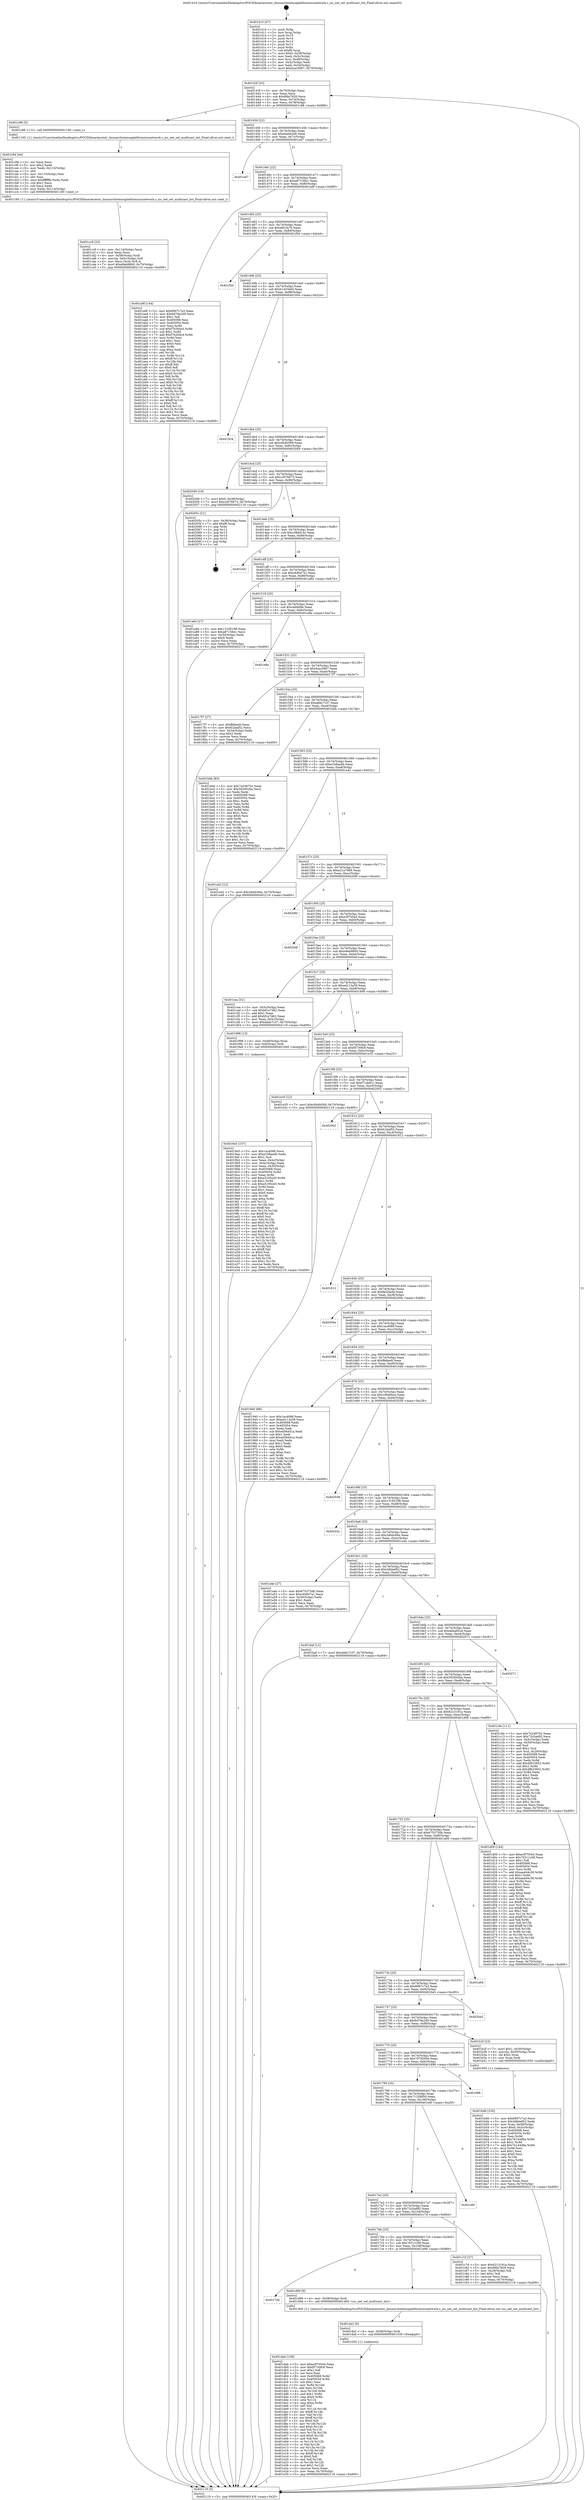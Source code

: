 digraph "0x401410" {
  label = "0x401410 (/mnt/c/Users/mathe/Desktop/tcc/POCII/binaries/extr_linuxarchxtensaplatformsissnetwork.c_iss_net_set_multicast_list_Final-ollvm.out::main(0))"
  labelloc = "t"
  node[shape=record]

  Entry [label="",width=0.3,height=0.3,shape=circle,fillcolor=black,style=filled]
  "0x40143f" [label="{
     0x40143f [23]\l
     | [instrs]\l
     &nbsp;&nbsp;0x40143f \<+3\>: mov -0x70(%rbp),%eax\l
     &nbsp;&nbsp;0x401442 \<+2\>: mov %eax,%ecx\l
     &nbsp;&nbsp;0x401444 \<+6\>: sub $0x9fda7826,%ecx\l
     &nbsp;&nbsp;0x40144a \<+3\>: mov %eax,-0x74(%rbp)\l
     &nbsp;&nbsp;0x40144d \<+3\>: mov %ecx,-0x78(%rbp)\l
     &nbsp;&nbsp;0x401450 \<+6\>: je 0000000000401c98 \<main+0x888\>\l
  }"]
  "0x401c98" [label="{
     0x401c98 [5]\l
     | [instrs]\l
     &nbsp;&nbsp;0x401c98 \<+5\>: call 0000000000401160 \<next_i\>\l
     | [calls]\l
     &nbsp;&nbsp;0x401160 \{1\} (/mnt/c/Users/mathe/Desktop/tcc/POCII/binaries/extr_linuxarchxtensaplatformsissnetwork.c_iss_net_set_multicast_list_Final-ollvm.out::next_i)\l
  }"]
  "0x401456" [label="{
     0x401456 [22]\l
     | [instrs]\l
     &nbsp;&nbsp;0x401456 \<+5\>: jmp 000000000040145b \<main+0x4b\>\l
     &nbsp;&nbsp;0x40145b \<+3\>: mov -0x74(%rbp),%eax\l
     &nbsp;&nbsp;0x40145e \<+5\>: sub $0xa6a6e2e8,%eax\l
     &nbsp;&nbsp;0x401463 \<+3\>: mov %eax,-0x7c(%rbp)\l
     &nbsp;&nbsp;0x401466 \<+6\>: je 0000000000401ed7 \<main+0xac7\>\l
  }"]
  Exit [label="",width=0.3,height=0.3,shape=circle,fillcolor=black,style=filled,peripheries=2]
  "0x401ed7" [label="{
     0x401ed7\l
  }", style=dashed]
  "0x40146c" [label="{
     0x40146c [22]\l
     | [instrs]\l
     &nbsp;&nbsp;0x40146c \<+5\>: jmp 0000000000401471 \<main+0x61\>\l
     &nbsp;&nbsp;0x401471 \<+3\>: mov -0x74(%rbp),%eax\l
     &nbsp;&nbsp;0x401474 \<+5\>: sub $0xa87156e1,%eax\l
     &nbsp;&nbsp;0x401479 \<+3\>: mov %eax,-0x80(%rbp)\l
     &nbsp;&nbsp;0x40147c \<+6\>: je 0000000000401a9f \<main+0x68f\>\l
  }"]
  "0x401dab" [label="{
     0x401dab [138]\l
     | [instrs]\l
     &nbsp;&nbsp;0x401dab \<+5\>: mov $0xe3f70544,%eax\l
     &nbsp;&nbsp;0x401db0 \<+5\>: mov $0xf5730fc9,%ecx\l
     &nbsp;&nbsp;0x401db5 \<+2\>: mov $0x1,%dl\l
     &nbsp;&nbsp;0x401db7 \<+2\>: xor %esi,%esi\l
     &nbsp;&nbsp;0x401db9 \<+8\>: mov 0x405068,%r8d\l
     &nbsp;&nbsp;0x401dc1 \<+8\>: mov 0x405054,%r9d\l
     &nbsp;&nbsp;0x401dc9 \<+3\>: sub $0x1,%esi\l
     &nbsp;&nbsp;0x401dcc \<+3\>: mov %r8d,%r10d\l
     &nbsp;&nbsp;0x401dcf \<+3\>: add %esi,%r10d\l
     &nbsp;&nbsp;0x401dd2 \<+4\>: imul %r10d,%r8d\l
     &nbsp;&nbsp;0x401dd6 \<+4\>: and $0x1,%r8d\l
     &nbsp;&nbsp;0x401dda \<+4\>: cmp $0x0,%r8d\l
     &nbsp;&nbsp;0x401dde \<+4\>: sete %r11b\l
     &nbsp;&nbsp;0x401de2 \<+4\>: cmp $0xa,%r9d\l
     &nbsp;&nbsp;0x401de6 \<+3\>: setl %bl\l
     &nbsp;&nbsp;0x401de9 \<+3\>: mov %r11b,%r14b\l
     &nbsp;&nbsp;0x401dec \<+4\>: xor $0xff,%r14b\l
     &nbsp;&nbsp;0x401df0 \<+3\>: mov %bl,%r15b\l
     &nbsp;&nbsp;0x401df3 \<+4\>: xor $0xff,%r15b\l
     &nbsp;&nbsp;0x401df7 \<+3\>: xor $0x0,%dl\l
     &nbsp;&nbsp;0x401dfa \<+3\>: mov %r14b,%r12b\l
     &nbsp;&nbsp;0x401dfd \<+4\>: and $0x0,%r12b\l
     &nbsp;&nbsp;0x401e01 \<+3\>: and %dl,%r11b\l
     &nbsp;&nbsp;0x401e04 \<+3\>: mov %r15b,%r13b\l
     &nbsp;&nbsp;0x401e07 \<+4\>: and $0x0,%r13b\l
     &nbsp;&nbsp;0x401e0b \<+2\>: and %dl,%bl\l
     &nbsp;&nbsp;0x401e0d \<+3\>: or %r11b,%r12b\l
     &nbsp;&nbsp;0x401e10 \<+3\>: or %bl,%r13b\l
     &nbsp;&nbsp;0x401e13 \<+3\>: xor %r13b,%r12b\l
     &nbsp;&nbsp;0x401e16 \<+3\>: or %r15b,%r14b\l
     &nbsp;&nbsp;0x401e19 \<+4\>: xor $0xff,%r14b\l
     &nbsp;&nbsp;0x401e1d \<+3\>: or $0x0,%dl\l
     &nbsp;&nbsp;0x401e20 \<+3\>: and %dl,%r14b\l
     &nbsp;&nbsp;0x401e23 \<+3\>: or %r14b,%r12b\l
     &nbsp;&nbsp;0x401e26 \<+4\>: test $0x1,%r12b\l
     &nbsp;&nbsp;0x401e2a \<+3\>: cmovne %ecx,%eax\l
     &nbsp;&nbsp;0x401e2d \<+3\>: mov %eax,-0x70(%rbp)\l
     &nbsp;&nbsp;0x401e30 \<+5\>: jmp 0000000000402119 \<main+0xd09\>\l
  }"]
  "0x401a9f" [label="{
     0x401a9f [144]\l
     | [instrs]\l
     &nbsp;&nbsp;0x401a9f \<+5\>: mov $0x6997c7a3,%eax\l
     &nbsp;&nbsp;0x401aa4 \<+5\>: mov $0x6d79a249,%ecx\l
     &nbsp;&nbsp;0x401aa9 \<+2\>: mov $0x1,%dl\l
     &nbsp;&nbsp;0x401aab \<+7\>: mov 0x405068,%esi\l
     &nbsp;&nbsp;0x401ab2 \<+7\>: mov 0x405054,%edi\l
     &nbsp;&nbsp;0x401ab9 \<+3\>: mov %esi,%r8d\l
     &nbsp;&nbsp;0x401abc \<+7\>: sub $0xf7b264cd,%r8d\l
     &nbsp;&nbsp;0x401ac3 \<+4\>: sub $0x1,%r8d\l
     &nbsp;&nbsp;0x401ac7 \<+7\>: add $0xf7b264cd,%r8d\l
     &nbsp;&nbsp;0x401ace \<+4\>: imul %r8d,%esi\l
     &nbsp;&nbsp;0x401ad2 \<+3\>: and $0x1,%esi\l
     &nbsp;&nbsp;0x401ad5 \<+3\>: cmp $0x0,%esi\l
     &nbsp;&nbsp;0x401ad8 \<+4\>: sete %r9b\l
     &nbsp;&nbsp;0x401adc \<+3\>: cmp $0xa,%edi\l
     &nbsp;&nbsp;0x401adf \<+4\>: setl %r10b\l
     &nbsp;&nbsp;0x401ae3 \<+3\>: mov %r9b,%r11b\l
     &nbsp;&nbsp;0x401ae6 \<+4\>: xor $0xff,%r11b\l
     &nbsp;&nbsp;0x401aea \<+3\>: mov %r10b,%bl\l
     &nbsp;&nbsp;0x401aed \<+3\>: xor $0xff,%bl\l
     &nbsp;&nbsp;0x401af0 \<+3\>: xor $0x0,%dl\l
     &nbsp;&nbsp;0x401af3 \<+3\>: mov %r11b,%r14b\l
     &nbsp;&nbsp;0x401af6 \<+4\>: and $0x0,%r14b\l
     &nbsp;&nbsp;0x401afa \<+3\>: and %dl,%r9b\l
     &nbsp;&nbsp;0x401afd \<+3\>: mov %bl,%r15b\l
     &nbsp;&nbsp;0x401b00 \<+4\>: and $0x0,%r15b\l
     &nbsp;&nbsp;0x401b04 \<+3\>: and %dl,%r10b\l
     &nbsp;&nbsp;0x401b07 \<+3\>: or %r9b,%r14b\l
     &nbsp;&nbsp;0x401b0a \<+3\>: or %r10b,%r15b\l
     &nbsp;&nbsp;0x401b0d \<+3\>: xor %r15b,%r14b\l
     &nbsp;&nbsp;0x401b10 \<+3\>: or %bl,%r11b\l
     &nbsp;&nbsp;0x401b13 \<+4\>: xor $0xff,%r11b\l
     &nbsp;&nbsp;0x401b17 \<+3\>: or $0x0,%dl\l
     &nbsp;&nbsp;0x401b1a \<+3\>: and %dl,%r11b\l
     &nbsp;&nbsp;0x401b1d \<+3\>: or %r11b,%r14b\l
     &nbsp;&nbsp;0x401b20 \<+4\>: test $0x1,%r14b\l
     &nbsp;&nbsp;0x401b24 \<+3\>: cmovne %ecx,%eax\l
     &nbsp;&nbsp;0x401b27 \<+3\>: mov %eax,-0x70(%rbp)\l
     &nbsp;&nbsp;0x401b2a \<+5\>: jmp 0000000000402119 \<main+0xd09\>\l
  }"]
  "0x401482" [label="{
     0x401482 [25]\l
     | [instrs]\l
     &nbsp;&nbsp;0x401482 \<+5\>: jmp 0000000000401487 \<main+0x77\>\l
     &nbsp;&nbsp;0x401487 \<+3\>: mov -0x74(%rbp),%eax\l
     &nbsp;&nbsp;0x40148a \<+5\>: sub $0xafd1fa76,%eax\l
     &nbsp;&nbsp;0x40148f \<+6\>: mov %eax,-0x84(%rbp)\l
     &nbsp;&nbsp;0x401495 \<+6\>: je 0000000000401f5d \<main+0xb4d\>\l
  }"]
  "0x401da2" [label="{
     0x401da2 [9]\l
     | [instrs]\l
     &nbsp;&nbsp;0x401da2 \<+4\>: mov -0x58(%rbp),%rdi\l
     &nbsp;&nbsp;0x401da6 \<+5\>: call 0000000000401030 \<free@plt\>\l
     | [calls]\l
     &nbsp;&nbsp;0x401030 \{1\} (unknown)\l
  }"]
  "0x401f5d" [label="{
     0x401f5d\l
  }", style=dashed]
  "0x40149b" [label="{
     0x40149b [25]\l
     | [instrs]\l
     &nbsp;&nbsp;0x40149b \<+5\>: jmp 00000000004014a0 \<main+0x90\>\l
     &nbsp;&nbsp;0x4014a0 \<+3\>: mov -0x74(%rbp),%eax\l
     &nbsp;&nbsp;0x4014a3 \<+5\>: sub $0xb1433e65,%eax\l
     &nbsp;&nbsp;0x4014a8 \<+6\>: mov %eax,-0x88(%rbp)\l
     &nbsp;&nbsp;0x4014ae \<+6\>: je 0000000000401934 \<main+0x524\>\l
  }"]
  "0x4017d4" [label="{
     0x4017d4\l
  }", style=dashed]
  "0x401934" [label="{
     0x401934\l
  }", style=dashed]
  "0x4014b4" [label="{
     0x4014b4 [25]\l
     | [instrs]\l
     &nbsp;&nbsp;0x4014b4 \<+5\>: jmp 00000000004014b9 \<main+0xa9\>\l
     &nbsp;&nbsp;0x4014b9 \<+3\>: mov -0x74(%rbp),%eax\l
     &nbsp;&nbsp;0x4014bc \<+5\>: sub $0xc0b4b569,%eax\l
     &nbsp;&nbsp;0x4014c1 \<+6\>: mov %eax,-0x8c(%rbp)\l
     &nbsp;&nbsp;0x4014c7 \<+6\>: je 0000000000402049 \<main+0xc39\>\l
  }"]
  "0x401d99" [label="{
     0x401d99 [9]\l
     | [instrs]\l
     &nbsp;&nbsp;0x401d99 \<+4\>: mov -0x58(%rbp),%rdi\l
     &nbsp;&nbsp;0x401d9d \<+5\>: call 0000000000401400 \<iss_net_set_multicast_list\>\l
     | [calls]\l
     &nbsp;&nbsp;0x401400 \{1\} (/mnt/c/Users/mathe/Desktop/tcc/POCII/binaries/extr_linuxarchxtensaplatformsissnetwork.c_iss_net_set_multicast_list_Final-ollvm.out::iss_net_set_multicast_list)\l
  }"]
  "0x402049" [label="{
     0x402049 [19]\l
     | [instrs]\l
     &nbsp;&nbsp;0x402049 \<+7\>: movl $0x0,-0x38(%rbp)\l
     &nbsp;&nbsp;0x402050 \<+7\>: movl $0xc2676673,-0x70(%rbp)\l
     &nbsp;&nbsp;0x402057 \<+5\>: jmp 0000000000402119 \<main+0xd09\>\l
  }"]
  "0x4014cd" [label="{
     0x4014cd [25]\l
     | [instrs]\l
     &nbsp;&nbsp;0x4014cd \<+5\>: jmp 00000000004014d2 \<main+0xc2\>\l
     &nbsp;&nbsp;0x4014d2 \<+3\>: mov -0x74(%rbp),%eax\l
     &nbsp;&nbsp;0x4014d5 \<+5\>: sub $0xc2676673,%eax\l
     &nbsp;&nbsp;0x4014da \<+6\>: mov %eax,-0x90(%rbp)\l
     &nbsp;&nbsp;0x4014e0 \<+6\>: je 000000000040205c \<main+0xc4c\>\l
  }"]
  "0x401cc9" [label="{
     0x401cc9 [33]\l
     | [instrs]\l
     &nbsp;&nbsp;0x401cc9 \<+6\>: mov -0x114(%rbp),%ecx\l
     &nbsp;&nbsp;0x401ccf \<+3\>: imul %eax,%ecx\l
     &nbsp;&nbsp;0x401cd2 \<+4\>: mov -0x58(%rbp),%rdi\l
     &nbsp;&nbsp;0x401cd6 \<+4\>: movslq -0x5c(%rbp),%r8\l
     &nbsp;&nbsp;0x401cda \<+4\>: mov %ecx,(%rdi,%r8,4)\l
     &nbsp;&nbsp;0x401cde \<+7\>: movl $0xe9eb9800,-0x70(%rbp)\l
     &nbsp;&nbsp;0x401ce5 \<+5\>: jmp 0000000000402119 \<main+0xd09\>\l
  }"]
  "0x40205c" [label="{
     0x40205c [21]\l
     | [instrs]\l
     &nbsp;&nbsp;0x40205c \<+3\>: mov -0x38(%rbp),%eax\l
     &nbsp;&nbsp;0x40205f \<+7\>: add $0xf8,%rsp\l
     &nbsp;&nbsp;0x402066 \<+1\>: pop %rbx\l
     &nbsp;&nbsp;0x402067 \<+2\>: pop %r12\l
     &nbsp;&nbsp;0x402069 \<+2\>: pop %r13\l
     &nbsp;&nbsp;0x40206b \<+2\>: pop %r14\l
     &nbsp;&nbsp;0x40206d \<+2\>: pop %r15\l
     &nbsp;&nbsp;0x40206f \<+1\>: pop %rbp\l
     &nbsp;&nbsp;0x402070 \<+1\>: ret\l
  }"]
  "0x4014e6" [label="{
     0x4014e6 [25]\l
     | [instrs]\l
     &nbsp;&nbsp;0x4014e6 \<+5\>: jmp 00000000004014eb \<main+0xdb\>\l
     &nbsp;&nbsp;0x4014eb \<+3\>: mov -0x74(%rbp),%eax\l
     &nbsp;&nbsp;0x4014ee \<+5\>: sub $0xc58dd14c,%eax\l
     &nbsp;&nbsp;0x4014f3 \<+6\>: mov %eax,-0x94(%rbp)\l
     &nbsp;&nbsp;0x4014f9 \<+6\>: je 0000000000401e41 \<main+0xa31\>\l
  }"]
  "0x401c9d" [label="{
     0x401c9d [44]\l
     | [instrs]\l
     &nbsp;&nbsp;0x401c9d \<+2\>: xor %ecx,%ecx\l
     &nbsp;&nbsp;0x401c9f \<+5\>: mov $0x2,%edx\l
     &nbsp;&nbsp;0x401ca4 \<+6\>: mov %edx,-0x110(%rbp)\l
     &nbsp;&nbsp;0x401caa \<+1\>: cltd\l
     &nbsp;&nbsp;0x401cab \<+6\>: mov -0x110(%rbp),%esi\l
     &nbsp;&nbsp;0x401cb1 \<+2\>: idiv %esi\l
     &nbsp;&nbsp;0x401cb3 \<+6\>: imul $0xfffffffe,%edx,%edx\l
     &nbsp;&nbsp;0x401cb9 \<+3\>: sub $0x1,%ecx\l
     &nbsp;&nbsp;0x401cbc \<+2\>: sub %ecx,%edx\l
     &nbsp;&nbsp;0x401cbe \<+6\>: mov %edx,-0x114(%rbp)\l
     &nbsp;&nbsp;0x401cc4 \<+5\>: call 0000000000401160 \<next_i\>\l
     | [calls]\l
     &nbsp;&nbsp;0x401160 \{1\} (/mnt/c/Users/mathe/Desktop/tcc/POCII/binaries/extr_linuxarchxtensaplatformsissnetwork.c_iss_net_set_multicast_list_Final-ollvm.out::next_i)\l
  }"]
  "0x401e41" [label="{
     0x401e41\l
  }", style=dashed]
  "0x4014ff" [label="{
     0x4014ff [25]\l
     | [instrs]\l
     &nbsp;&nbsp;0x4014ff \<+5\>: jmp 0000000000401504 \<main+0xf4\>\l
     &nbsp;&nbsp;0x401504 \<+3\>: mov -0x74(%rbp),%eax\l
     &nbsp;&nbsp;0x401507 \<+5\>: sub $0xc64847a1,%eax\l
     &nbsp;&nbsp;0x40150c \<+6\>: mov %eax,-0x98(%rbp)\l
     &nbsp;&nbsp;0x401512 \<+6\>: je 0000000000401a84 \<main+0x674\>\l
  }"]
  "0x4017bb" [label="{
     0x4017bb [25]\l
     | [instrs]\l
     &nbsp;&nbsp;0x4017bb \<+5\>: jmp 00000000004017c0 \<main+0x3b0\>\l
     &nbsp;&nbsp;0x4017c0 \<+3\>: mov -0x74(%rbp),%eax\l
     &nbsp;&nbsp;0x4017c3 \<+5\>: sub $0x76311c09,%eax\l
     &nbsp;&nbsp;0x4017c8 \<+6\>: mov %eax,-0x108(%rbp)\l
     &nbsp;&nbsp;0x4017ce \<+6\>: je 0000000000401d99 \<main+0x989\>\l
  }"]
  "0x401a84" [label="{
     0x401a84 [27]\l
     | [instrs]\l
     &nbsp;&nbsp;0x401a84 \<+5\>: mov $0x13185198,%eax\l
     &nbsp;&nbsp;0x401a89 \<+5\>: mov $0xa87156e1,%ecx\l
     &nbsp;&nbsp;0x401a8e \<+3\>: mov -0x30(%rbp),%edx\l
     &nbsp;&nbsp;0x401a91 \<+3\>: cmp $0x0,%edx\l
     &nbsp;&nbsp;0x401a94 \<+3\>: cmove %ecx,%eax\l
     &nbsp;&nbsp;0x401a97 \<+3\>: mov %eax,-0x70(%rbp)\l
     &nbsp;&nbsp;0x401a9a \<+5\>: jmp 0000000000402119 \<main+0xd09\>\l
  }"]
  "0x401518" [label="{
     0x401518 [25]\l
     | [instrs]\l
     &nbsp;&nbsp;0x401518 \<+5\>: jmp 000000000040151d \<main+0x10d\>\l
     &nbsp;&nbsp;0x40151d \<+3\>: mov -0x74(%rbp),%eax\l
     &nbsp;&nbsp;0x401520 \<+5\>: sub $0xcabfef9e,%eax\l
     &nbsp;&nbsp;0x401525 \<+6\>: mov %eax,-0x9c(%rbp)\l
     &nbsp;&nbsp;0x40152b \<+6\>: je 0000000000401e8a \<main+0xa7a\>\l
  }"]
  "0x401c7d" [label="{
     0x401c7d [27]\l
     | [instrs]\l
     &nbsp;&nbsp;0x401c7d \<+5\>: mov $0x6213191a,%eax\l
     &nbsp;&nbsp;0x401c82 \<+5\>: mov $0x9fda7826,%ecx\l
     &nbsp;&nbsp;0x401c87 \<+3\>: mov -0x29(%rbp),%dl\l
     &nbsp;&nbsp;0x401c8a \<+3\>: test $0x1,%dl\l
     &nbsp;&nbsp;0x401c8d \<+3\>: cmovne %ecx,%eax\l
     &nbsp;&nbsp;0x401c90 \<+3\>: mov %eax,-0x70(%rbp)\l
     &nbsp;&nbsp;0x401c93 \<+5\>: jmp 0000000000402119 \<main+0xd09\>\l
  }"]
  "0x401e8a" [label="{
     0x401e8a\l
  }", style=dashed]
  "0x401531" [label="{
     0x401531 [25]\l
     | [instrs]\l
     &nbsp;&nbsp;0x401531 \<+5\>: jmp 0000000000401536 \<main+0x126\>\l
     &nbsp;&nbsp;0x401536 \<+3\>: mov -0x74(%rbp),%eax\l
     &nbsp;&nbsp;0x401539 \<+5\>: sub $0xdcac5667,%eax\l
     &nbsp;&nbsp;0x40153e \<+6\>: mov %eax,-0xa0(%rbp)\l
     &nbsp;&nbsp;0x401544 \<+6\>: je 00000000004017f7 \<main+0x3e7\>\l
  }"]
  "0x4017a2" [label="{
     0x4017a2 [25]\l
     | [instrs]\l
     &nbsp;&nbsp;0x4017a2 \<+5\>: jmp 00000000004017a7 \<main+0x397\>\l
     &nbsp;&nbsp;0x4017a7 \<+3\>: mov -0x74(%rbp),%eax\l
     &nbsp;&nbsp;0x4017aa \<+5\>: sub $0x72c5ad92,%eax\l
     &nbsp;&nbsp;0x4017af \<+6\>: mov %eax,-0x104(%rbp)\l
     &nbsp;&nbsp;0x4017b5 \<+6\>: je 0000000000401c7d \<main+0x86d\>\l
  }"]
  "0x4017f7" [label="{
     0x4017f7 [27]\l
     | [instrs]\l
     &nbsp;&nbsp;0x4017f7 \<+5\>: mov $0xffa6ee9,%eax\l
     &nbsp;&nbsp;0x4017fc \<+5\>: mov $0xfc2daf52,%ecx\l
     &nbsp;&nbsp;0x401801 \<+3\>: mov -0x34(%rbp),%edx\l
     &nbsp;&nbsp;0x401804 \<+3\>: cmp $0x2,%edx\l
     &nbsp;&nbsp;0x401807 \<+3\>: cmovne %ecx,%eax\l
     &nbsp;&nbsp;0x40180a \<+3\>: mov %eax,-0x70(%rbp)\l
     &nbsp;&nbsp;0x40180d \<+5\>: jmp 0000000000402119 \<main+0xd09\>\l
  }"]
  "0x40154a" [label="{
     0x40154a [25]\l
     | [instrs]\l
     &nbsp;&nbsp;0x40154a \<+5\>: jmp 000000000040154f \<main+0x13f\>\l
     &nbsp;&nbsp;0x40154f \<+3\>: mov -0x74(%rbp),%eax\l
     &nbsp;&nbsp;0x401552 \<+5\>: sub $0xdddc7c37,%eax\l
     &nbsp;&nbsp;0x401557 \<+6\>: mov %eax,-0xa4(%rbp)\l
     &nbsp;&nbsp;0x40155d \<+6\>: je 0000000000401bbb \<main+0x7ab\>\l
  }"]
  "0x402119" [label="{
     0x402119 [5]\l
     | [instrs]\l
     &nbsp;&nbsp;0x402119 \<+5\>: jmp 000000000040143f \<main+0x2f\>\l
  }"]
  "0x401410" [label="{
     0x401410 [47]\l
     | [instrs]\l
     &nbsp;&nbsp;0x401410 \<+1\>: push %rbp\l
     &nbsp;&nbsp;0x401411 \<+3\>: mov %rsp,%rbp\l
     &nbsp;&nbsp;0x401414 \<+2\>: push %r15\l
     &nbsp;&nbsp;0x401416 \<+2\>: push %r14\l
     &nbsp;&nbsp;0x401418 \<+2\>: push %r13\l
     &nbsp;&nbsp;0x40141a \<+2\>: push %r12\l
     &nbsp;&nbsp;0x40141c \<+1\>: push %rbx\l
     &nbsp;&nbsp;0x40141d \<+7\>: sub $0xf8,%rsp\l
     &nbsp;&nbsp;0x401424 \<+7\>: movl $0x0,-0x38(%rbp)\l
     &nbsp;&nbsp;0x40142b \<+3\>: mov %edi,-0x3c(%rbp)\l
     &nbsp;&nbsp;0x40142e \<+4\>: mov %rsi,-0x48(%rbp)\l
     &nbsp;&nbsp;0x401432 \<+3\>: mov -0x3c(%rbp),%edi\l
     &nbsp;&nbsp;0x401435 \<+3\>: mov %edi,-0x34(%rbp)\l
     &nbsp;&nbsp;0x401438 \<+7\>: movl $0xdcac5667,-0x70(%rbp)\l
  }"]
  "0x401e6f" [label="{
     0x401e6f\l
  }", style=dashed]
  "0x401bbb" [label="{
     0x401bbb [83]\l
     | [instrs]\l
     &nbsp;&nbsp;0x401bbb \<+5\>: mov $0x7e248762,%eax\l
     &nbsp;&nbsp;0x401bc0 \<+5\>: mov $0x592002ba,%ecx\l
     &nbsp;&nbsp;0x401bc5 \<+2\>: xor %edx,%edx\l
     &nbsp;&nbsp;0x401bc7 \<+7\>: mov 0x405068,%esi\l
     &nbsp;&nbsp;0x401bce \<+7\>: mov 0x405054,%edi\l
     &nbsp;&nbsp;0x401bd5 \<+3\>: sub $0x1,%edx\l
     &nbsp;&nbsp;0x401bd8 \<+3\>: mov %esi,%r8d\l
     &nbsp;&nbsp;0x401bdb \<+3\>: add %edx,%r8d\l
     &nbsp;&nbsp;0x401bde \<+4\>: imul %r8d,%esi\l
     &nbsp;&nbsp;0x401be2 \<+3\>: and $0x1,%esi\l
     &nbsp;&nbsp;0x401be5 \<+3\>: cmp $0x0,%esi\l
     &nbsp;&nbsp;0x401be8 \<+4\>: sete %r9b\l
     &nbsp;&nbsp;0x401bec \<+3\>: cmp $0xa,%edi\l
     &nbsp;&nbsp;0x401bef \<+4\>: setl %r10b\l
     &nbsp;&nbsp;0x401bf3 \<+3\>: mov %r9b,%r11b\l
     &nbsp;&nbsp;0x401bf6 \<+3\>: and %r10b,%r11b\l
     &nbsp;&nbsp;0x401bf9 \<+3\>: xor %r10b,%r9b\l
     &nbsp;&nbsp;0x401bfc \<+3\>: or %r9b,%r11b\l
     &nbsp;&nbsp;0x401bff \<+4\>: test $0x1,%r11b\l
     &nbsp;&nbsp;0x401c03 \<+3\>: cmovne %ecx,%eax\l
     &nbsp;&nbsp;0x401c06 \<+3\>: mov %eax,-0x70(%rbp)\l
     &nbsp;&nbsp;0x401c09 \<+5\>: jmp 0000000000402119 \<main+0xd09\>\l
  }"]
  "0x401563" [label="{
     0x401563 [25]\l
     | [instrs]\l
     &nbsp;&nbsp;0x401563 \<+5\>: jmp 0000000000401568 \<main+0x158\>\l
     &nbsp;&nbsp;0x401568 \<+3\>: mov -0x74(%rbp),%eax\l
     &nbsp;&nbsp;0x40156b \<+5\>: sub $0xe1b8aedb,%eax\l
     &nbsp;&nbsp;0x401570 \<+6\>: mov %eax,-0xa8(%rbp)\l
     &nbsp;&nbsp;0x401576 \<+6\>: je 0000000000401a42 \<main+0x632\>\l
  }"]
  "0x401789" [label="{
     0x401789 [25]\l
     | [instrs]\l
     &nbsp;&nbsp;0x401789 \<+5\>: jmp 000000000040178e \<main+0x37e\>\l
     &nbsp;&nbsp;0x40178e \<+3\>: mov -0x74(%rbp),%eax\l
     &nbsp;&nbsp;0x401791 \<+5\>: sub $0x71258950,%eax\l
     &nbsp;&nbsp;0x401796 \<+6\>: mov %eax,-0x100(%rbp)\l
     &nbsp;&nbsp;0x40179c \<+6\>: je 0000000000401e6f \<main+0xa5f\>\l
  }"]
  "0x401a42" [label="{
     0x401a42 [12]\l
     | [instrs]\l
     &nbsp;&nbsp;0x401a42 \<+7\>: movl $0x346dc94e,-0x70(%rbp)\l
     &nbsp;&nbsp;0x401a49 \<+5\>: jmp 0000000000402119 \<main+0xd09\>\l
  }"]
  "0x40157c" [label="{
     0x40157c [25]\l
     | [instrs]\l
     &nbsp;&nbsp;0x40157c \<+5\>: jmp 0000000000401581 \<main+0x171\>\l
     &nbsp;&nbsp;0x401581 \<+3\>: mov -0x74(%rbp),%eax\l
     &nbsp;&nbsp;0x401584 \<+5\>: sub $0xe21a7689,%eax\l
     &nbsp;&nbsp;0x401589 \<+6\>: mov %eax,-0xac(%rbp)\l
     &nbsp;&nbsp;0x40158f \<+6\>: je 00000000004020fd \<main+0xced\>\l
  }"]
  "0x401898" [label="{
     0x401898\l
  }", style=dashed]
  "0x4020fd" [label="{
     0x4020fd\l
  }", style=dashed]
  "0x401595" [label="{
     0x401595 [25]\l
     | [instrs]\l
     &nbsp;&nbsp;0x401595 \<+5\>: jmp 000000000040159a \<main+0x18a\>\l
     &nbsp;&nbsp;0x40159a \<+3\>: mov -0x74(%rbp),%eax\l
     &nbsp;&nbsp;0x40159d \<+5\>: sub $0xe3f70544,%eax\l
     &nbsp;&nbsp;0x4015a2 \<+6\>: mov %eax,-0xb0(%rbp)\l
     &nbsp;&nbsp;0x4015a8 \<+6\>: je 00000000004020df \<main+0xccf\>\l
  }"]
  "0x401b46" [label="{
     0x401b46 [105]\l
     | [instrs]\l
     &nbsp;&nbsp;0x401b46 \<+5\>: mov $0x6997c7a3,%ecx\l
     &nbsp;&nbsp;0x401b4b \<+5\>: mov $0x3dbbef52,%edx\l
     &nbsp;&nbsp;0x401b50 \<+4\>: mov %rax,-0x58(%rbp)\l
     &nbsp;&nbsp;0x401b54 \<+7\>: movl $0x0,-0x5c(%rbp)\l
     &nbsp;&nbsp;0x401b5b \<+7\>: mov 0x405068,%esi\l
     &nbsp;&nbsp;0x401b62 \<+8\>: mov 0x405054,%r8d\l
     &nbsp;&nbsp;0x401b6a \<+3\>: mov %esi,%r9d\l
     &nbsp;&nbsp;0x401b6d \<+7\>: sub $0x74144d9a,%r9d\l
     &nbsp;&nbsp;0x401b74 \<+4\>: sub $0x1,%r9d\l
     &nbsp;&nbsp;0x401b78 \<+7\>: add $0x74144d9a,%r9d\l
     &nbsp;&nbsp;0x401b7f \<+4\>: imul %r9d,%esi\l
     &nbsp;&nbsp;0x401b83 \<+3\>: and $0x1,%esi\l
     &nbsp;&nbsp;0x401b86 \<+3\>: cmp $0x0,%esi\l
     &nbsp;&nbsp;0x401b89 \<+4\>: sete %r10b\l
     &nbsp;&nbsp;0x401b8d \<+4\>: cmp $0xa,%r8d\l
     &nbsp;&nbsp;0x401b91 \<+4\>: setl %r11b\l
     &nbsp;&nbsp;0x401b95 \<+3\>: mov %r10b,%bl\l
     &nbsp;&nbsp;0x401b98 \<+3\>: and %r11b,%bl\l
     &nbsp;&nbsp;0x401b9b \<+3\>: xor %r11b,%r10b\l
     &nbsp;&nbsp;0x401b9e \<+3\>: or %r10b,%bl\l
     &nbsp;&nbsp;0x401ba1 \<+3\>: test $0x1,%bl\l
     &nbsp;&nbsp;0x401ba4 \<+3\>: cmovne %edx,%ecx\l
     &nbsp;&nbsp;0x401ba7 \<+3\>: mov %ecx,-0x70(%rbp)\l
     &nbsp;&nbsp;0x401baa \<+5\>: jmp 0000000000402119 \<main+0xd09\>\l
  }"]
  "0x4020df" [label="{
     0x4020df\l
  }", style=dashed]
  "0x4015ae" [label="{
     0x4015ae [25]\l
     | [instrs]\l
     &nbsp;&nbsp;0x4015ae \<+5\>: jmp 00000000004015b3 \<main+0x1a3\>\l
     &nbsp;&nbsp;0x4015b3 \<+3\>: mov -0x74(%rbp),%eax\l
     &nbsp;&nbsp;0x4015b6 \<+5\>: sub $0xe9eb9800,%eax\l
     &nbsp;&nbsp;0x4015bb \<+6\>: mov %eax,-0xb4(%rbp)\l
     &nbsp;&nbsp;0x4015c1 \<+6\>: je 0000000000401cea \<main+0x8da\>\l
  }"]
  "0x401770" [label="{
     0x401770 [25]\l
     | [instrs]\l
     &nbsp;&nbsp;0x401770 \<+5\>: jmp 0000000000401775 \<main+0x365\>\l
     &nbsp;&nbsp;0x401775 \<+3\>: mov -0x74(%rbp),%eax\l
     &nbsp;&nbsp;0x401778 \<+5\>: sub $0x7079200e,%eax\l
     &nbsp;&nbsp;0x40177d \<+6\>: mov %eax,-0xfc(%rbp)\l
     &nbsp;&nbsp;0x401783 \<+6\>: je 0000000000401898 \<main+0x488\>\l
  }"]
  "0x401cea" [label="{
     0x401cea [31]\l
     | [instrs]\l
     &nbsp;&nbsp;0x401cea \<+3\>: mov -0x5c(%rbp),%eax\l
     &nbsp;&nbsp;0x401ced \<+5\>: sub $0xbf1e7462,%eax\l
     &nbsp;&nbsp;0x401cf2 \<+3\>: add $0x1,%eax\l
     &nbsp;&nbsp;0x401cf5 \<+5\>: add $0xbf1e7462,%eax\l
     &nbsp;&nbsp;0x401cfa \<+3\>: mov %eax,-0x5c(%rbp)\l
     &nbsp;&nbsp;0x401cfd \<+7\>: movl $0xdddc7c37,-0x70(%rbp)\l
     &nbsp;&nbsp;0x401d04 \<+5\>: jmp 0000000000402119 \<main+0xd09\>\l
  }"]
  "0x4015c7" [label="{
     0x4015c7 [25]\l
     | [instrs]\l
     &nbsp;&nbsp;0x4015c7 \<+5\>: jmp 00000000004015cc \<main+0x1bc\>\l
     &nbsp;&nbsp;0x4015cc \<+3\>: mov -0x74(%rbp),%eax\l
     &nbsp;&nbsp;0x4015cf \<+5\>: sub $0xed113a59,%eax\l
     &nbsp;&nbsp;0x4015d4 \<+6\>: mov %eax,-0xb8(%rbp)\l
     &nbsp;&nbsp;0x4015da \<+6\>: je 0000000000401998 \<main+0x588\>\l
  }"]
  "0x401b2f" [label="{
     0x401b2f [23]\l
     | [instrs]\l
     &nbsp;&nbsp;0x401b2f \<+7\>: movl $0x1,-0x50(%rbp)\l
     &nbsp;&nbsp;0x401b36 \<+4\>: movslq -0x50(%rbp),%rax\l
     &nbsp;&nbsp;0x401b3a \<+4\>: shl $0x2,%rax\l
     &nbsp;&nbsp;0x401b3e \<+3\>: mov %rax,%rdi\l
     &nbsp;&nbsp;0x401b41 \<+5\>: call 0000000000401050 \<malloc@plt\>\l
     | [calls]\l
     &nbsp;&nbsp;0x401050 \{1\} (unknown)\l
  }"]
  "0x401998" [label="{
     0x401998 [13]\l
     | [instrs]\l
     &nbsp;&nbsp;0x401998 \<+4\>: mov -0x48(%rbp),%rax\l
     &nbsp;&nbsp;0x40199c \<+4\>: mov 0x8(%rax),%rdi\l
     &nbsp;&nbsp;0x4019a0 \<+5\>: call 0000000000401060 \<atoi@plt\>\l
     | [calls]\l
     &nbsp;&nbsp;0x401060 \{1\} (unknown)\l
  }"]
  "0x4015e0" [label="{
     0x4015e0 [25]\l
     | [instrs]\l
     &nbsp;&nbsp;0x4015e0 \<+5\>: jmp 00000000004015e5 \<main+0x1d5\>\l
     &nbsp;&nbsp;0x4015e5 \<+3\>: mov -0x74(%rbp),%eax\l
     &nbsp;&nbsp;0x4015e8 \<+5\>: sub $0xf5730fc9,%eax\l
     &nbsp;&nbsp;0x4015ed \<+6\>: mov %eax,-0xbc(%rbp)\l
     &nbsp;&nbsp;0x4015f3 \<+6\>: je 0000000000401e35 \<main+0xa25\>\l
  }"]
  "0x401757" [label="{
     0x401757 [25]\l
     | [instrs]\l
     &nbsp;&nbsp;0x401757 \<+5\>: jmp 000000000040175c \<main+0x34c\>\l
     &nbsp;&nbsp;0x40175c \<+3\>: mov -0x74(%rbp),%eax\l
     &nbsp;&nbsp;0x40175f \<+5\>: sub $0x6d79a249,%eax\l
     &nbsp;&nbsp;0x401764 \<+6\>: mov %eax,-0xf8(%rbp)\l
     &nbsp;&nbsp;0x40176a \<+6\>: je 0000000000401b2f \<main+0x71f\>\l
  }"]
  "0x401e35" [label="{
     0x401e35 [12]\l
     | [instrs]\l
     &nbsp;&nbsp;0x401e35 \<+7\>: movl $0xc0b4b569,-0x70(%rbp)\l
     &nbsp;&nbsp;0x401e3c \<+5\>: jmp 0000000000402119 \<main+0xd09\>\l
  }"]
  "0x4015f9" [label="{
     0x4015f9 [25]\l
     | [instrs]\l
     &nbsp;&nbsp;0x4015f9 \<+5\>: jmp 00000000004015fe \<main+0x1ee\>\l
     &nbsp;&nbsp;0x4015fe \<+3\>: mov -0x74(%rbp),%eax\l
     &nbsp;&nbsp;0x401601 \<+5\>: sub $0xf71de61c,%eax\l
     &nbsp;&nbsp;0x401606 \<+6\>: mov %eax,-0xc0(%rbp)\l
     &nbsp;&nbsp;0x40160c \<+6\>: je 0000000000402002 \<main+0xbf2\>\l
  }"]
  "0x4020a5" [label="{
     0x4020a5\l
  }", style=dashed]
  "0x402002" [label="{
     0x402002\l
  }", style=dashed]
  "0x401612" [label="{
     0x401612 [25]\l
     | [instrs]\l
     &nbsp;&nbsp;0x401612 \<+5\>: jmp 0000000000401617 \<main+0x207\>\l
     &nbsp;&nbsp;0x401617 \<+3\>: mov -0x74(%rbp),%eax\l
     &nbsp;&nbsp;0x40161a \<+5\>: sub $0xfc2daf52,%eax\l
     &nbsp;&nbsp;0x40161f \<+6\>: mov %eax,-0xc4(%rbp)\l
     &nbsp;&nbsp;0x401625 \<+6\>: je 0000000000401812 \<main+0x402\>\l
  }"]
  "0x40173e" [label="{
     0x40173e [25]\l
     | [instrs]\l
     &nbsp;&nbsp;0x40173e \<+5\>: jmp 0000000000401743 \<main+0x333\>\l
     &nbsp;&nbsp;0x401743 \<+3\>: mov -0x74(%rbp),%eax\l
     &nbsp;&nbsp;0x401746 \<+5\>: sub $0x6997c7a3,%eax\l
     &nbsp;&nbsp;0x40174b \<+6\>: mov %eax,-0xf4(%rbp)\l
     &nbsp;&nbsp;0x401751 \<+6\>: je 00000000004020a5 \<main+0xc95\>\l
  }"]
  "0x401812" [label="{
     0x401812\l
  }", style=dashed]
  "0x40162b" [label="{
     0x40162b [25]\l
     | [instrs]\l
     &nbsp;&nbsp;0x40162b \<+5\>: jmp 0000000000401630 \<main+0x220\>\l
     &nbsp;&nbsp;0x401630 \<+3\>: mov -0x74(%rbp),%eax\l
     &nbsp;&nbsp;0x401633 \<+5\>: sub $0xfed2fade,%eax\l
     &nbsp;&nbsp;0x401638 \<+6\>: mov %eax,-0xc8(%rbp)\l
     &nbsp;&nbsp;0x40163e \<+6\>: je 000000000040200e \<main+0xbfe\>\l
  }"]
  "0x401a69" [label="{
     0x401a69\l
  }", style=dashed]
  "0x40200e" [label="{
     0x40200e\l
  }", style=dashed]
  "0x401644" [label="{
     0x401644 [25]\l
     | [instrs]\l
     &nbsp;&nbsp;0x401644 \<+5\>: jmp 0000000000401649 \<main+0x239\>\l
     &nbsp;&nbsp;0x401649 \<+3\>: mov -0x74(%rbp),%eax\l
     &nbsp;&nbsp;0x40164c \<+5\>: sub $0x1ac4088,%eax\l
     &nbsp;&nbsp;0x401651 \<+6\>: mov %eax,-0xcc(%rbp)\l
     &nbsp;&nbsp;0x401657 \<+6\>: je 0000000000402089 \<main+0xc79\>\l
  }"]
  "0x401725" [label="{
     0x401725 [25]\l
     | [instrs]\l
     &nbsp;&nbsp;0x401725 \<+5\>: jmp 000000000040172a \<main+0x31a\>\l
     &nbsp;&nbsp;0x40172a \<+3\>: mov -0x74(%rbp),%eax\l
     &nbsp;&nbsp;0x40172d \<+5\>: sub $0x675373db,%eax\l
     &nbsp;&nbsp;0x401732 \<+6\>: mov %eax,-0xf0(%rbp)\l
     &nbsp;&nbsp;0x401738 \<+6\>: je 0000000000401a69 \<main+0x659\>\l
  }"]
  "0x402089" [label="{
     0x402089\l
  }", style=dashed]
  "0x40165d" [label="{
     0x40165d [25]\l
     | [instrs]\l
     &nbsp;&nbsp;0x40165d \<+5\>: jmp 0000000000401662 \<main+0x252\>\l
     &nbsp;&nbsp;0x401662 \<+3\>: mov -0x74(%rbp),%eax\l
     &nbsp;&nbsp;0x401665 \<+5\>: sub $0xffa6ee9,%eax\l
     &nbsp;&nbsp;0x40166a \<+6\>: mov %eax,-0xd0(%rbp)\l
     &nbsp;&nbsp;0x401670 \<+6\>: je 0000000000401940 \<main+0x530\>\l
  }"]
  "0x401d09" [label="{
     0x401d09 [144]\l
     | [instrs]\l
     &nbsp;&nbsp;0x401d09 \<+5\>: mov $0xe3f70544,%eax\l
     &nbsp;&nbsp;0x401d0e \<+5\>: mov $0x76311c09,%ecx\l
     &nbsp;&nbsp;0x401d13 \<+2\>: mov $0x1,%dl\l
     &nbsp;&nbsp;0x401d15 \<+7\>: mov 0x405068,%esi\l
     &nbsp;&nbsp;0x401d1c \<+7\>: mov 0x405054,%edi\l
     &nbsp;&nbsp;0x401d23 \<+3\>: mov %esi,%r8d\l
     &nbsp;&nbsp;0x401d26 \<+7\>: add $0xaa444c38,%r8d\l
     &nbsp;&nbsp;0x401d2d \<+4\>: sub $0x1,%r8d\l
     &nbsp;&nbsp;0x401d31 \<+7\>: sub $0xaa444c38,%r8d\l
     &nbsp;&nbsp;0x401d38 \<+4\>: imul %r8d,%esi\l
     &nbsp;&nbsp;0x401d3c \<+3\>: and $0x1,%esi\l
     &nbsp;&nbsp;0x401d3f \<+3\>: cmp $0x0,%esi\l
     &nbsp;&nbsp;0x401d42 \<+4\>: sete %r9b\l
     &nbsp;&nbsp;0x401d46 \<+3\>: cmp $0xa,%edi\l
     &nbsp;&nbsp;0x401d49 \<+4\>: setl %r10b\l
     &nbsp;&nbsp;0x401d4d \<+3\>: mov %r9b,%r11b\l
     &nbsp;&nbsp;0x401d50 \<+4\>: xor $0xff,%r11b\l
     &nbsp;&nbsp;0x401d54 \<+3\>: mov %r10b,%bl\l
     &nbsp;&nbsp;0x401d57 \<+3\>: xor $0xff,%bl\l
     &nbsp;&nbsp;0x401d5a \<+3\>: xor $0x1,%dl\l
     &nbsp;&nbsp;0x401d5d \<+3\>: mov %r11b,%r14b\l
     &nbsp;&nbsp;0x401d60 \<+4\>: and $0xff,%r14b\l
     &nbsp;&nbsp;0x401d64 \<+3\>: and %dl,%r9b\l
     &nbsp;&nbsp;0x401d67 \<+3\>: mov %bl,%r15b\l
     &nbsp;&nbsp;0x401d6a \<+4\>: and $0xff,%r15b\l
     &nbsp;&nbsp;0x401d6e \<+3\>: and %dl,%r10b\l
     &nbsp;&nbsp;0x401d71 \<+3\>: or %r9b,%r14b\l
     &nbsp;&nbsp;0x401d74 \<+3\>: or %r10b,%r15b\l
     &nbsp;&nbsp;0x401d77 \<+3\>: xor %r15b,%r14b\l
     &nbsp;&nbsp;0x401d7a \<+3\>: or %bl,%r11b\l
     &nbsp;&nbsp;0x401d7d \<+4\>: xor $0xff,%r11b\l
     &nbsp;&nbsp;0x401d81 \<+3\>: or $0x1,%dl\l
     &nbsp;&nbsp;0x401d84 \<+3\>: and %dl,%r11b\l
     &nbsp;&nbsp;0x401d87 \<+3\>: or %r11b,%r14b\l
     &nbsp;&nbsp;0x401d8a \<+4\>: test $0x1,%r14b\l
     &nbsp;&nbsp;0x401d8e \<+3\>: cmovne %ecx,%eax\l
     &nbsp;&nbsp;0x401d91 \<+3\>: mov %eax,-0x70(%rbp)\l
     &nbsp;&nbsp;0x401d94 \<+5\>: jmp 0000000000402119 \<main+0xd09\>\l
  }"]
  "0x401940" [label="{
     0x401940 [88]\l
     | [instrs]\l
     &nbsp;&nbsp;0x401940 \<+5\>: mov $0x1ac4088,%eax\l
     &nbsp;&nbsp;0x401945 \<+5\>: mov $0xed113a59,%ecx\l
     &nbsp;&nbsp;0x40194a \<+7\>: mov 0x405068,%edx\l
     &nbsp;&nbsp;0x401951 \<+7\>: mov 0x405054,%esi\l
     &nbsp;&nbsp;0x401958 \<+2\>: mov %edx,%edi\l
     &nbsp;&nbsp;0x40195a \<+6\>: sub $0xed56d41a,%edi\l
     &nbsp;&nbsp;0x401960 \<+3\>: sub $0x1,%edi\l
     &nbsp;&nbsp;0x401963 \<+6\>: add $0xed56d41a,%edi\l
     &nbsp;&nbsp;0x401969 \<+3\>: imul %edi,%edx\l
     &nbsp;&nbsp;0x40196c \<+3\>: and $0x1,%edx\l
     &nbsp;&nbsp;0x40196f \<+3\>: cmp $0x0,%edx\l
     &nbsp;&nbsp;0x401972 \<+4\>: sete %r8b\l
     &nbsp;&nbsp;0x401976 \<+3\>: cmp $0xa,%esi\l
     &nbsp;&nbsp;0x401979 \<+4\>: setl %r9b\l
     &nbsp;&nbsp;0x40197d \<+3\>: mov %r8b,%r10b\l
     &nbsp;&nbsp;0x401980 \<+3\>: and %r9b,%r10b\l
     &nbsp;&nbsp;0x401983 \<+3\>: xor %r9b,%r8b\l
     &nbsp;&nbsp;0x401986 \<+3\>: or %r8b,%r10b\l
     &nbsp;&nbsp;0x401989 \<+4\>: test $0x1,%r10b\l
     &nbsp;&nbsp;0x40198d \<+3\>: cmovne %ecx,%eax\l
     &nbsp;&nbsp;0x401990 \<+3\>: mov %eax,-0x70(%rbp)\l
     &nbsp;&nbsp;0x401993 \<+5\>: jmp 0000000000402119 \<main+0xd09\>\l
  }"]
  "0x401676" [label="{
     0x401676 [25]\l
     | [instrs]\l
     &nbsp;&nbsp;0x401676 \<+5\>: jmp 000000000040167b \<main+0x26b\>\l
     &nbsp;&nbsp;0x40167b \<+3\>: mov -0x74(%rbp),%eax\l
     &nbsp;&nbsp;0x40167e \<+5\>: sub $0x106b6bce,%eax\l
     &nbsp;&nbsp;0x401683 \<+6\>: mov %eax,-0xd4(%rbp)\l
     &nbsp;&nbsp;0x401689 \<+6\>: je 0000000000402038 \<main+0xc28\>\l
  }"]
  "0x4019a5" [label="{
     0x4019a5 [157]\l
     | [instrs]\l
     &nbsp;&nbsp;0x4019a5 \<+5\>: mov $0x1ac4088,%ecx\l
     &nbsp;&nbsp;0x4019aa \<+5\>: mov $0xe1b8aedb,%edx\l
     &nbsp;&nbsp;0x4019af \<+3\>: mov $0x1,%sil\l
     &nbsp;&nbsp;0x4019b2 \<+3\>: mov %eax,-0x4c(%rbp)\l
     &nbsp;&nbsp;0x4019b5 \<+3\>: mov -0x4c(%rbp),%eax\l
     &nbsp;&nbsp;0x4019b8 \<+3\>: mov %eax,-0x30(%rbp)\l
     &nbsp;&nbsp;0x4019bb \<+7\>: mov 0x405068,%eax\l
     &nbsp;&nbsp;0x4019c2 \<+8\>: mov 0x405054,%r8d\l
     &nbsp;&nbsp;0x4019ca \<+3\>: mov %eax,%r9d\l
     &nbsp;&nbsp;0x4019cd \<+7\>: add $0xa5195cd3,%r9d\l
     &nbsp;&nbsp;0x4019d4 \<+4\>: sub $0x1,%r9d\l
     &nbsp;&nbsp;0x4019d8 \<+7\>: sub $0xa5195cd3,%r9d\l
     &nbsp;&nbsp;0x4019df \<+4\>: imul %r9d,%eax\l
     &nbsp;&nbsp;0x4019e3 \<+3\>: and $0x1,%eax\l
     &nbsp;&nbsp;0x4019e6 \<+3\>: cmp $0x0,%eax\l
     &nbsp;&nbsp;0x4019e9 \<+4\>: sete %r10b\l
     &nbsp;&nbsp;0x4019ed \<+4\>: cmp $0xa,%r8d\l
     &nbsp;&nbsp;0x4019f1 \<+4\>: setl %r11b\l
     &nbsp;&nbsp;0x4019f5 \<+3\>: mov %r10b,%bl\l
     &nbsp;&nbsp;0x4019f8 \<+3\>: xor $0xff,%bl\l
     &nbsp;&nbsp;0x4019fb \<+3\>: mov %r11b,%r14b\l
     &nbsp;&nbsp;0x4019fe \<+4\>: xor $0xff,%r14b\l
     &nbsp;&nbsp;0x401a02 \<+4\>: xor $0x0,%sil\l
     &nbsp;&nbsp;0x401a06 \<+3\>: mov %bl,%r15b\l
     &nbsp;&nbsp;0x401a09 \<+4\>: and $0x0,%r15b\l
     &nbsp;&nbsp;0x401a0d \<+3\>: and %sil,%r10b\l
     &nbsp;&nbsp;0x401a10 \<+3\>: mov %r14b,%r12b\l
     &nbsp;&nbsp;0x401a13 \<+4\>: and $0x0,%r12b\l
     &nbsp;&nbsp;0x401a17 \<+3\>: and %sil,%r11b\l
     &nbsp;&nbsp;0x401a1a \<+3\>: or %r10b,%r15b\l
     &nbsp;&nbsp;0x401a1d \<+3\>: or %r11b,%r12b\l
     &nbsp;&nbsp;0x401a20 \<+3\>: xor %r12b,%r15b\l
     &nbsp;&nbsp;0x401a23 \<+3\>: or %r14b,%bl\l
     &nbsp;&nbsp;0x401a26 \<+3\>: xor $0xff,%bl\l
     &nbsp;&nbsp;0x401a29 \<+4\>: or $0x0,%sil\l
     &nbsp;&nbsp;0x401a2d \<+3\>: and %sil,%bl\l
     &nbsp;&nbsp;0x401a30 \<+3\>: or %bl,%r15b\l
     &nbsp;&nbsp;0x401a33 \<+4\>: test $0x1,%r15b\l
     &nbsp;&nbsp;0x401a37 \<+3\>: cmovne %edx,%ecx\l
     &nbsp;&nbsp;0x401a3a \<+3\>: mov %ecx,-0x70(%rbp)\l
     &nbsp;&nbsp;0x401a3d \<+5\>: jmp 0000000000402119 \<main+0xd09\>\l
  }"]
  "0x40170c" [label="{
     0x40170c [25]\l
     | [instrs]\l
     &nbsp;&nbsp;0x40170c \<+5\>: jmp 0000000000401711 \<main+0x301\>\l
     &nbsp;&nbsp;0x401711 \<+3\>: mov -0x74(%rbp),%eax\l
     &nbsp;&nbsp;0x401714 \<+5\>: sub $0x6213191a,%eax\l
     &nbsp;&nbsp;0x401719 \<+6\>: mov %eax,-0xec(%rbp)\l
     &nbsp;&nbsp;0x40171f \<+6\>: je 0000000000401d09 \<main+0x8f9\>\l
  }"]
  "0x402038" [label="{
     0x402038\l
  }", style=dashed]
  "0x40168f" [label="{
     0x40168f [25]\l
     | [instrs]\l
     &nbsp;&nbsp;0x40168f \<+5\>: jmp 0000000000401694 \<main+0x284\>\l
     &nbsp;&nbsp;0x401694 \<+3\>: mov -0x74(%rbp),%eax\l
     &nbsp;&nbsp;0x401697 \<+5\>: sub $0x13185198,%eax\l
     &nbsp;&nbsp;0x40169c \<+6\>: mov %eax,-0xd8(%rbp)\l
     &nbsp;&nbsp;0x4016a2 \<+6\>: je 000000000040202c \<main+0xc1c\>\l
  }"]
  "0x401c0e" [label="{
     0x401c0e [111]\l
     | [instrs]\l
     &nbsp;&nbsp;0x401c0e \<+5\>: mov $0x7e248762,%eax\l
     &nbsp;&nbsp;0x401c13 \<+5\>: mov $0x72c5ad92,%ecx\l
     &nbsp;&nbsp;0x401c18 \<+3\>: mov -0x5c(%rbp),%edx\l
     &nbsp;&nbsp;0x401c1b \<+3\>: cmp -0x50(%rbp),%edx\l
     &nbsp;&nbsp;0x401c1e \<+4\>: setl %sil\l
     &nbsp;&nbsp;0x401c22 \<+4\>: and $0x1,%sil\l
     &nbsp;&nbsp;0x401c26 \<+4\>: mov %sil,-0x29(%rbp)\l
     &nbsp;&nbsp;0x401c2a \<+7\>: mov 0x405068,%edx\l
     &nbsp;&nbsp;0x401c31 \<+7\>: mov 0x405054,%edi\l
     &nbsp;&nbsp;0x401c38 \<+3\>: mov %edx,%r8d\l
     &nbsp;&nbsp;0x401c3b \<+7\>: add $0x4f623952,%r8d\l
     &nbsp;&nbsp;0x401c42 \<+4\>: sub $0x1,%r8d\l
     &nbsp;&nbsp;0x401c46 \<+7\>: sub $0x4f623952,%r8d\l
     &nbsp;&nbsp;0x401c4d \<+4\>: imul %r8d,%edx\l
     &nbsp;&nbsp;0x401c51 \<+3\>: and $0x1,%edx\l
     &nbsp;&nbsp;0x401c54 \<+3\>: cmp $0x0,%edx\l
     &nbsp;&nbsp;0x401c57 \<+4\>: sete %sil\l
     &nbsp;&nbsp;0x401c5b \<+3\>: cmp $0xa,%edi\l
     &nbsp;&nbsp;0x401c5e \<+4\>: setl %r9b\l
     &nbsp;&nbsp;0x401c62 \<+3\>: mov %sil,%r10b\l
     &nbsp;&nbsp;0x401c65 \<+3\>: and %r9b,%r10b\l
     &nbsp;&nbsp;0x401c68 \<+3\>: xor %r9b,%sil\l
     &nbsp;&nbsp;0x401c6b \<+3\>: or %sil,%r10b\l
     &nbsp;&nbsp;0x401c6e \<+4\>: test $0x1,%r10b\l
     &nbsp;&nbsp;0x401c72 \<+3\>: cmovne %ecx,%eax\l
     &nbsp;&nbsp;0x401c75 \<+3\>: mov %eax,-0x70(%rbp)\l
     &nbsp;&nbsp;0x401c78 \<+5\>: jmp 0000000000402119 \<main+0xd09\>\l
  }"]
  "0x40202c" [label="{
     0x40202c\l
  }", style=dashed]
  "0x4016a8" [label="{
     0x4016a8 [25]\l
     | [instrs]\l
     &nbsp;&nbsp;0x4016a8 \<+5\>: jmp 00000000004016ad \<main+0x29d\>\l
     &nbsp;&nbsp;0x4016ad \<+3\>: mov -0x74(%rbp),%eax\l
     &nbsp;&nbsp;0x4016b0 \<+5\>: sub $0x346dc94e,%eax\l
     &nbsp;&nbsp;0x4016b5 \<+6\>: mov %eax,-0xdc(%rbp)\l
     &nbsp;&nbsp;0x4016bb \<+6\>: je 0000000000401a4e \<main+0x63e\>\l
  }"]
  "0x4016f3" [label="{
     0x4016f3 [25]\l
     | [instrs]\l
     &nbsp;&nbsp;0x4016f3 \<+5\>: jmp 00000000004016f8 \<main+0x2e8\>\l
     &nbsp;&nbsp;0x4016f8 \<+3\>: mov -0x74(%rbp),%eax\l
     &nbsp;&nbsp;0x4016fb \<+5\>: sub $0x592002ba,%eax\l
     &nbsp;&nbsp;0x401700 \<+6\>: mov %eax,-0xe8(%rbp)\l
     &nbsp;&nbsp;0x401706 \<+6\>: je 0000000000401c0e \<main+0x7fe\>\l
  }"]
  "0x401a4e" [label="{
     0x401a4e [27]\l
     | [instrs]\l
     &nbsp;&nbsp;0x401a4e \<+5\>: mov $0x675373db,%eax\l
     &nbsp;&nbsp;0x401a53 \<+5\>: mov $0xc64847a1,%ecx\l
     &nbsp;&nbsp;0x401a58 \<+3\>: mov -0x30(%rbp),%edx\l
     &nbsp;&nbsp;0x401a5b \<+3\>: cmp $0x1,%edx\l
     &nbsp;&nbsp;0x401a5e \<+3\>: cmovl %ecx,%eax\l
     &nbsp;&nbsp;0x401a61 \<+3\>: mov %eax,-0x70(%rbp)\l
     &nbsp;&nbsp;0x401a64 \<+5\>: jmp 0000000000402119 \<main+0xd09\>\l
  }"]
  "0x4016c1" [label="{
     0x4016c1 [25]\l
     | [instrs]\l
     &nbsp;&nbsp;0x4016c1 \<+5\>: jmp 00000000004016c6 \<main+0x2b6\>\l
     &nbsp;&nbsp;0x4016c6 \<+3\>: mov -0x74(%rbp),%eax\l
     &nbsp;&nbsp;0x4016c9 \<+5\>: sub $0x3dbbef52,%eax\l
     &nbsp;&nbsp;0x4016ce \<+6\>: mov %eax,-0xe0(%rbp)\l
     &nbsp;&nbsp;0x4016d4 \<+6\>: je 0000000000401baf \<main+0x79f\>\l
  }"]
  "0x402071" [label="{
     0x402071\l
  }", style=dashed]
  "0x401baf" [label="{
     0x401baf [12]\l
     | [instrs]\l
     &nbsp;&nbsp;0x401baf \<+7\>: movl $0xdddc7c37,-0x70(%rbp)\l
     &nbsp;&nbsp;0x401bb6 \<+5\>: jmp 0000000000402119 \<main+0xd09\>\l
  }"]
  "0x4016da" [label="{
     0x4016da [25]\l
     | [instrs]\l
     &nbsp;&nbsp;0x4016da \<+5\>: jmp 00000000004016df \<main+0x2cf\>\l
     &nbsp;&nbsp;0x4016df \<+3\>: mov -0x74(%rbp),%eax\l
     &nbsp;&nbsp;0x4016e2 \<+5\>: sub $0x4eba65cd,%eax\l
     &nbsp;&nbsp;0x4016e7 \<+6\>: mov %eax,-0xe4(%rbp)\l
     &nbsp;&nbsp;0x4016ed \<+6\>: je 0000000000402071 \<main+0xc61\>\l
  }"]
  Entry -> "0x401410" [label=" 1"]
  "0x40143f" -> "0x401c98" [label=" 1"]
  "0x40143f" -> "0x401456" [label=" 21"]
  "0x40205c" -> Exit [label=" 1"]
  "0x401456" -> "0x401ed7" [label=" 0"]
  "0x401456" -> "0x40146c" [label=" 21"]
  "0x402049" -> "0x402119" [label=" 1"]
  "0x40146c" -> "0x401a9f" [label=" 1"]
  "0x40146c" -> "0x401482" [label=" 20"]
  "0x401e35" -> "0x402119" [label=" 1"]
  "0x401482" -> "0x401f5d" [label=" 0"]
  "0x401482" -> "0x40149b" [label=" 20"]
  "0x401dab" -> "0x402119" [label=" 1"]
  "0x40149b" -> "0x401934" [label=" 0"]
  "0x40149b" -> "0x4014b4" [label=" 20"]
  "0x401da2" -> "0x401dab" [label=" 1"]
  "0x4014b4" -> "0x402049" [label=" 1"]
  "0x4014b4" -> "0x4014cd" [label=" 19"]
  "0x401d99" -> "0x401da2" [label=" 1"]
  "0x4014cd" -> "0x40205c" [label=" 1"]
  "0x4014cd" -> "0x4014e6" [label=" 18"]
  "0x4017bb" -> "0x401d99" [label=" 1"]
  "0x4014e6" -> "0x401e41" [label=" 0"]
  "0x4014e6" -> "0x4014ff" [label=" 18"]
  "0x4017bb" -> "0x4017d4" [label=" 0"]
  "0x4014ff" -> "0x401a84" [label=" 1"]
  "0x4014ff" -> "0x401518" [label=" 17"]
  "0x401d09" -> "0x402119" [label=" 1"]
  "0x401518" -> "0x401e8a" [label=" 0"]
  "0x401518" -> "0x401531" [label=" 17"]
  "0x401cea" -> "0x402119" [label=" 1"]
  "0x401531" -> "0x4017f7" [label=" 1"]
  "0x401531" -> "0x40154a" [label=" 16"]
  "0x4017f7" -> "0x402119" [label=" 1"]
  "0x401410" -> "0x40143f" [label=" 1"]
  "0x402119" -> "0x40143f" [label=" 21"]
  "0x401c9d" -> "0x401cc9" [label=" 1"]
  "0x40154a" -> "0x401bbb" [label=" 2"]
  "0x40154a" -> "0x401563" [label=" 14"]
  "0x401c98" -> "0x401c9d" [label=" 1"]
  "0x401563" -> "0x401a42" [label=" 1"]
  "0x401563" -> "0x40157c" [label=" 13"]
  "0x4017a2" -> "0x4017bb" [label=" 1"]
  "0x40157c" -> "0x4020fd" [label=" 0"]
  "0x40157c" -> "0x401595" [label=" 13"]
  "0x4017a2" -> "0x401c7d" [label=" 2"]
  "0x401595" -> "0x4020df" [label=" 0"]
  "0x401595" -> "0x4015ae" [label=" 13"]
  "0x401789" -> "0x4017a2" [label=" 3"]
  "0x4015ae" -> "0x401cea" [label=" 1"]
  "0x4015ae" -> "0x4015c7" [label=" 12"]
  "0x401789" -> "0x401e6f" [label=" 0"]
  "0x4015c7" -> "0x401998" [label=" 1"]
  "0x4015c7" -> "0x4015e0" [label=" 11"]
  "0x401c7d" -> "0x402119" [label=" 2"]
  "0x4015e0" -> "0x401e35" [label=" 1"]
  "0x4015e0" -> "0x4015f9" [label=" 10"]
  "0x401770" -> "0x401898" [label=" 0"]
  "0x4015f9" -> "0x402002" [label=" 0"]
  "0x4015f9" -> "0x401612" [label=" 10"]
  "0x401cc9" -> "0x402119" [label=" 1"]
  "0x401612" -> "0x401812" [label=" 0"]
  "0x401612" -> "0x40162b" [label=" 10"]
  "0x401bbb" -> "0x402119" [label=" 2"]
  "0x40162b" -> "0x40200e" [label=" 0"]
  "0x40162b" -> "0x401644" [label=" 10"]
  "0x401baf" -> "0x402119" [label=" 1"]
  "0x401644" -> "0x402089" [label=" 0"]
  "0x401644" -> "0x40165d" [label=" 10"]
  "0x401b2f" -> "0x401b46" [label=" 1"]
  "0x40165d" -> "0x401940" [label=" 1"]
  "0x40165d" -> "0x401676" [label=" 9"]
  "0x401940" -> "0x402119" [label=" 1"]
  "0x401998" -> "0x4019a5" [label=" 1"]
  "0x4019a5" -> "0x402119" [label=" 1"]
  "0x401a42" -> "0x402119" [label=" 1"]
  "0x401757" -> "0x401770" [label=" 3"]
  "0x401676" -> "0x402038" [label=" 0"]
  "0x401676" -> "0x40168f" [label=" 9"]
  "0x401770" -> "0x401789" [label=" 3"]
  "0x40168f" -> "0x40202c" [label=" 0"]
  "0x40168f" -> "0x4016a8" [label=" 9"]
  "0x40173e" -> "0x401757" [label=" 4"]
  "0x4016a8" -> "0x401a4e" [label=" 1"]
  "0x4016a8" -> "0x4016c1" [label=" 8"]
  "0x401a4e" -> "0x402119" [label=" 1"]
  "0x401a84" -> "0x402119" [label=" 1"]
  "0x401a9f" -> "0x402119" [label=" 1"]
  "0x401c0e" -> "0x402119" [label=" 2"]
  "0x4016c1" -> "0x401baf" [label=" 1"]
  "0x4016c1" -> "0x4016da" [label=" 7"]
  "0x401725" -> "0x40173e" [label=" 4"]
  "0x4016da" -> "0x402071" [label=" 0"]
  "0x4016da" -> "0x4016f3" [label=" 7"]
  "0x40173e" -> "0x4020a5" [label=" 0"]
  "0x4016f3" -> "0x401c0e" [label=" 2"]
  "0x4016f3" -> "0x40170c" [label=" 5"]
  "0x401757" -> "0x401b2f" [label=" 1"]
  "0x40170c" -> "0x401d09" [label=" 1"]
  "0x40170c" -> "0x401725" [label=" 4"]
  "0x401b46" -> "0x402119" [label=" 1"]
  "0x401725" -> "0x401a69" [label=" 0"]
}
